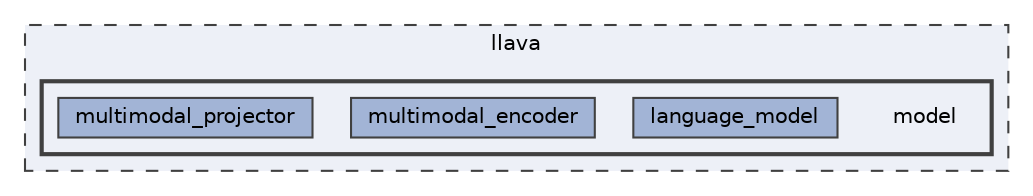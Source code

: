 digraph "llava/model"
{
 // LATEX_PDF_SIZE
  bgcolor="transparent";
  edge [fontname=Helvetica,fontsize=10,labelfontname=Helvetica,labelfontsize=10];
  node [fontname=Helvetica,fontsize=10,shape=box,height=0.2,width=0.4];
  compound=true
  subgraph clusterdir_37cf2145a883c1decbd06f2f48a5ebfd {
    graph [ bgcolor="#edf0f7", pencolor="grey25", label="llava", fontname=Helvetica,fontsize=10 style="filled,dashed", URL="dir_37cf2145a883c1decbd06f2f48a5ebfd.html",tooltip=""]
  subgraph clusterdir_fe8c0edf59d6787db17a5fb893aa11d8 {
    graph [ bgcolor="#edf0f7", pencolor="grey25", label="", fontname=Helvetica,fontsize=10 style="filled,bold", URL="dir_fe8c0edf59d6787db17a5fb893aa11d8.html",tooltip=""]
    dir_fe8c0edf59d6787db17a5fb893aa11d8 [shape=plaintext, label="model"];
  dir_f154afa9004ad1183ae894bff19b7a81 [label="language_model", fillcolor="#a2b4d6", color="grey25", style="filled", URL="dir_f154afa9004ad1183ae894bff19b7a81.html",tooltip=""];
  dir_f4baad9a1dbc457fe01a1a1eec817c5a [label="multimodal_encoder", fillcolor="#a2b4d6", color="grey25", style="filled", URL="dir_f4baad9a1dbc457fe01a1a1eec817c5a.html",tooltip=""];
  dir_d5d3958db410cfe14612033a02eb52a7 [label="multimodal_projector", fillcolor="#a2b4d6", color="grey25", style="filled", URL="dir_d5d3958db410cfe14612033a02eb52a7.html",tooltip=""];
  }
  }
}
